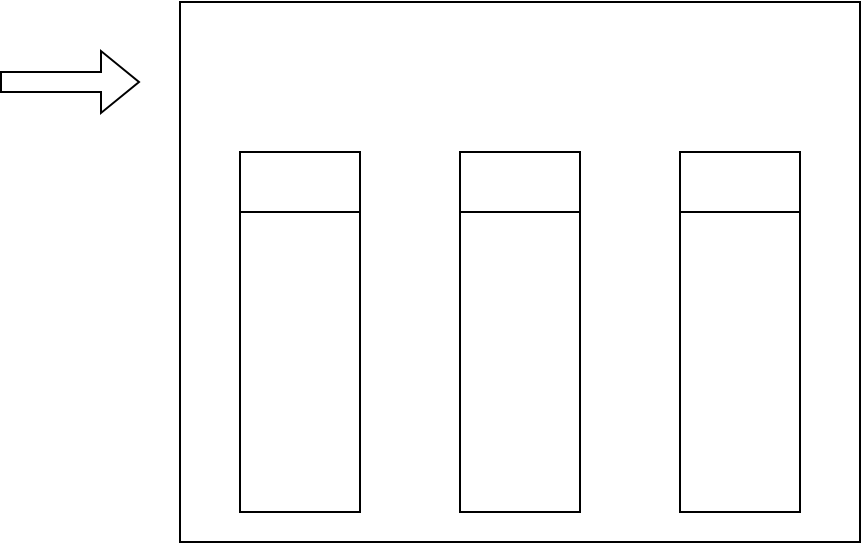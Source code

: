 <mxfile version="21.3.8" type="github">
  <diagram name="Page-1" id="iqe3As87bchgCNZe354T">
    <mxGraphModel dx="794" dy="456" grid="1" gridSize="10" guides="1" tooltips="1" connect="1" arrows="1" fold="1" page="1" pageScale="1" pageWidth="827" pageHeight="1169" math="0" shadow="0">
      <root>
        <mxCell id="0" />
        <mxCell id="1" parent="0" />
        <mxCell id="UsoG7qOwd3O0ct9gbPl3-1" value="" style="rounded=0;whiteSpace=wrap;html=1;" vertex="1" parent="1">
          <mxGeometry x="260" y="180" width="340" height="270" as="geometry" />
        </mxCell>
        <mxCell id="UsoG7qOwd3O0ct9gbPl3-2" value="" style="rounded=0;whiteSpace=wrap;html=1;" vertex="1" parent="1">
          <mxGeometry x="290" y="255" width="60" height="180" as="geometry" />
        </mxCell>
        <mxCell id="UsoG7qOwd3O0ct9gbPl3-3" value="" style="rounded=0;whiteSpace=wrap;html=1;" vertex="1" parent="1">
          <mxGeometry x="400" y="255" width="60" height="180" as="geometry" />
        </mxCell>
        <mxCell id="UsoG7qOwd3O0ct9gbPl3-4" value="" style="rounded=0;whiteSpace=wrap;html=1;" vertex="1" parent="1">
          <mxGeometry x="510" y="255" width="60" height="180" as="geometry" />
        </mxCell>
        <mxCell id="UsoG7qOwd3O0ct9gbPl3-5" value="" style="shape=flexArrow;endArrow=classic;html=1;rounded=0;" edge="1" parent="1">
          <mxGeometry width="50" height="50" relative="1" as="geometry">
            <mxPoint x="170" y="220" as="sourcePoint" />
            <mxPoint x="240" y="220" as="targetPoint" />
          </mxGeometry>
        </mxCell>
        <mxCell id="UsoG7qOwd3O0ct9gbPl3-6" value="" style="rounded=0;whiteSpace=wrap;html=1;" vertex="1" parent="1">
          <mxGeometry x="290" y="255" width="60" height="30" as="geometry" />
        </mxCell>
        <mxCell id="UsoG7qOwd3O0ct9gbPl3-7" value="" style="rounded=0;whiteSpace=wrap;html=1;" vertex="1" parent="1">
          <mxGeometry x="400" y="255" width="60" height="30" as="geometry" />
        </mxCell>
        <mxCell id="UsoG7qOwd3O0ct9gbPl3-8" value="" style="rounded=0;whiteSpace=wrap;html=1;" vertex="1" parent="1">
          <mxGeometry x="510" y="255" width="60" height="30" as="geometry" />
        </mxCell>
      </root>
    </mxGraphModel>
  </diagram>
</mxfile>
